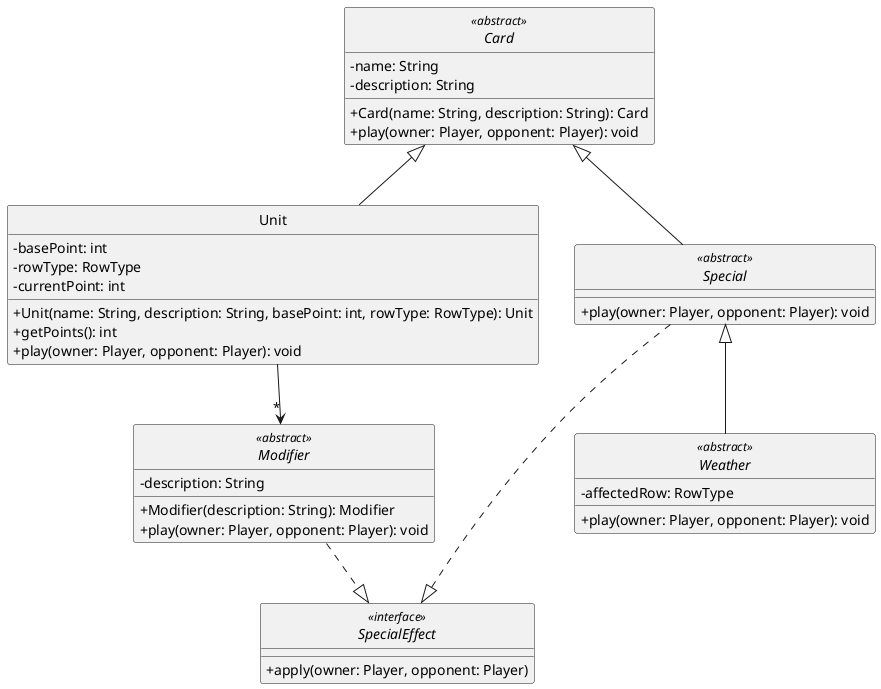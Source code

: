 @startuml

skinparam monochrome true
hide circle
skinparam classAttributeIconSize 0

' =====================
' CARD HIERARCHY
' =====================
interface SpecialEffect <<interface>> {
  +apply(owner: Player, opponent: Player)
}

abstract class Card <<abstract>> {
  -name: String
  -description: String
  +Card(name: String, description: String): Card
  +play(owner: Player, opponent: Player): void
}

class Unit {
  -basePoint: int
  -rowType: RowType
  -currentPoint: int
  +Unit(name: String, description: String, basePoint: int, rowType: RowType): Unit
  +getPoints(): int
  +play(owner: Player, opponent: Player): void
}

abstract class Special <<abstract>> {
  +play(owner: Player, opponent: Player): void
}

abstract class Weather <<abstract>> {
  -affectedRow: RowType
  +play(owner: Player, opponent: Player): void
}

abstract class Modifier <<abstract>> {
  -description: String
  +Modifier(description: String): Modifier
  +play(owner: Player, opponent: Player): void
}


' =====================
' RELATIONSHIPS
' =====================

Card <|-- Unit
Card <|-- Special
Special <|-- Weather

Unit --> "*" Modifier
Modifier ..|> SpecialEffect
Special ..|> SpecialEffect

@enduml
